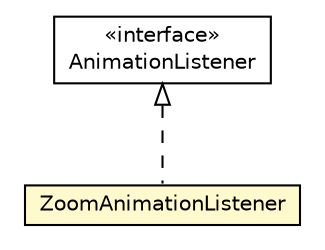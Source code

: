 #!/usr/local/bin/dot
#
# Class diagram 
# Generated by UMLGraph version R5_6-24-gf6e263 (http://www.umlgraph.org/)
#

digraph G {
	edge [fontname="Helvetica",fontsize=10,labelfontname="Helvetica",labelfontsize=10];
	node [fontname="Helvetica",fontsize=10,shape=plaintext];
	nodesep=0.25;
	ranksep=0.5;
	// org.osmdroid.views.MapController.ZoomAnimationListener
	c15283 [label=<<table title="org.osmdroid.views.MapController.ZoomAnimationListener" border="0" cellborder="1" cellspacing="0" cellpadding="2" port="p" bgcolor="lemonChiffon" href="./MapController.ZoomAnimationListener.html">
		<tr><td><table border="0" cellspacing="0" cellpadding="1">
<tr><td align="center" balign="center"> ZoomAnimationListener </td></tr>
		</table></td></tr>
		</table>>, URL="./MapController.ZoomAnimationListener.html", fontname="Helvetica", fontcolor="black", fontsize=10.0];
	//org.osmdroid.views.MapController.ZoomAnimationListener implements android.view.animation.Animation.AnimationListener
	c15344:p -> c15283:p [dir=back,arrowtail=empty,style=dashed];
	// android.view.animation.Animation.AnimationListener
	c15344 [label=<<table title="android.view.animation.Animation.AnimationListener" border="0" cellborder="1" cellspacing="0" cellpadding="2" port="p" href="http://java.sun.com/j2se/1.4.2/docs/api/android/view/animation/Animation/AnimationListener.html">
		<tr><td><table border="0" cellspacing="0" cellpadding="1">
<tr><td align="center" balign="center"> &#171;interface&#187; </td></tr>
<tr><td align="center" balign="center"> AnimationListener </td></tr>
		</table></td></tr>
		</table>>, URL="http://java.sun.com/j2se/1.4.2/docs/api/android/view/animation/Animation/AnimationListener.html", fontname="Helvetica", fontcolor="black", fontsize=10.0];
}

